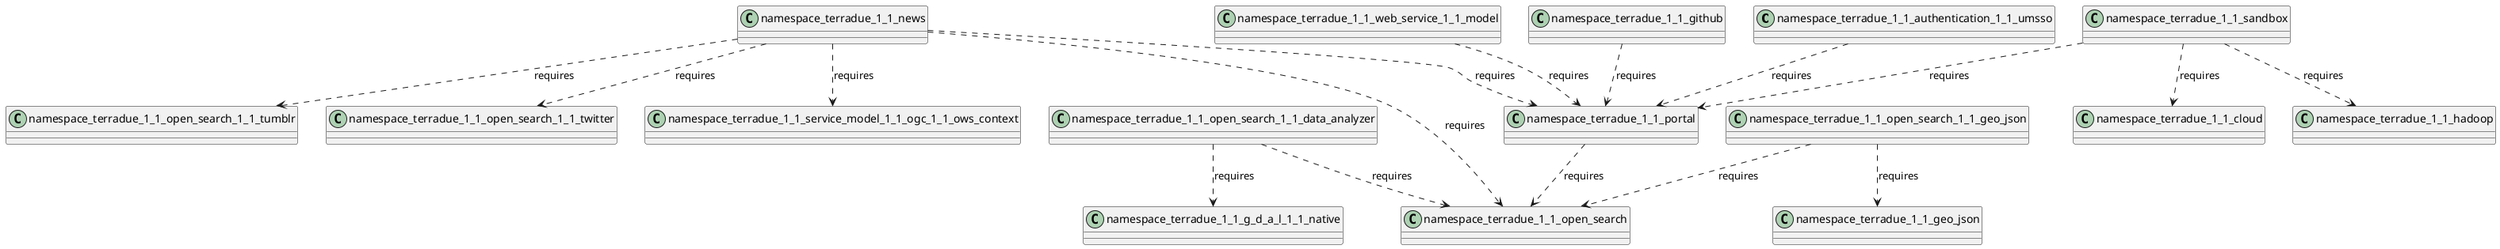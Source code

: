 @startuml
namespace_terradue_1_1_authentication_1_1_umsso  ..>  namespace_terradue_1_1_portal : requires
namespace_terradue_1_1_github  ..>  namespace_terradue_1_1_portal : requires
namespace_terradue_1_1_news  ..>  namespace_terradue_1_1_open_search : requires
namespace_terradue_1_1_news  ..>  namespace_terradue_1_1_open_search_1_1_tumblr : requires
namespace_terradue_1_1_news  ..>  namespace_terradue_1_1_open_search_1_1_twitter : requires
namespace_terradue_1_1_news  ..>  namespace_terradue_1_1_service_model_1_1_ogc_1_1_ows_context : requires
namespace_terradue_1_1_news  ..>  namespace_terradue_1_1_portal : requires
namespace_terradue_1_1_open_search_1_1_data_analyzer  ..>  namespace_terradue_1_1_open_search : requires
namespace_terradue_1_1_open_search_1_1_data_analyzer  ..>  namespace_terradue_1_1_g_d_a_l_1_1_native : requires
namespace_terradue_1_1_open_search_1_1_geo_json  ..>  namespace_terradue_1_1_open_search : requires
namespace_terradue_1_1_open_search_1_1_geo_json  ..>  namespace_terradue_1_1_geo_json : requires
namespace_terradue_1_1_portal  ..>  namespace_terradue_1_1_open_search : requires
namespace_terradue_1_1_sandbox  ..>  namespace_terradue_1_1_portal : requires
namespace_terradue_1_1_sandbox  ..>  namespace_terradue_1_1_cloud : requires
namespace_terradue_1_1_sandbox  ..>  namespace_terradue_1_1_hadoop : requires
namespace_terradue_1_1_web_service_1_1_model  ..>  namespace_terradue_1_1_portal : requires
@enduml
